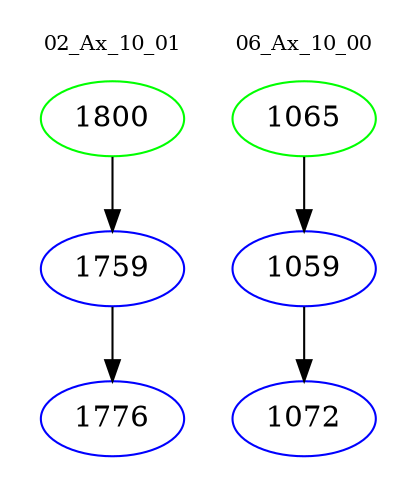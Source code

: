 digraph{
subgraph cluster_0 {
color = white
label = "02_Ax_10_01";
fontsize=10;
T0_1800 [label="1800", color="green"]
T0_1800 -> T0_1759 [color="black"]
T0_1759 [label="1759", color="blue"]
T0_1759 -> T0_1776 [color="black"]
T0_1776 [label="1776", color="blue"]
}
subgraph cluster_1 {
color = white
label = "06_Ax_10_00";
fontsize=10;
T1_1065 [label="1065", color="green"]
T1_1065 -> T1_1059 [color="black"]
T1_1059 [label="1059", color="blue"]
T1_1059 -> T1_1072 [color="black"]
T1_1072 [label="1072", color="blue"]
}
}
